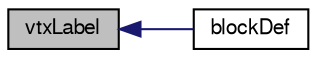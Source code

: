 digraph "vtxLabel"
{
  bgcolor="transparent";
  edge [fontname="FreeSans",fontsize="10",labelfontname="FreeSans",labelfontsize="10"];
  node [fontname="FreeSans",fontsize="10",shape=record];
  rankdir="LR";
  Node41 [label="vtxLabel",height=0.2,width=0.4,color="black", fillcolor="grey75", style="filled", fontcolor="black"];
  Node41 -> Node42 [dir="back",color="midnightblue",fontsize="10",style="solid",fontname="FreeSans"];
  Node42 [label="blockDef",height=0.2,width=0.4,color="black",URL="$a24710.html#a31fe5d8f5d6d7d37ed4888da478ca2af",tooltip="Return the block definition. "];
}
